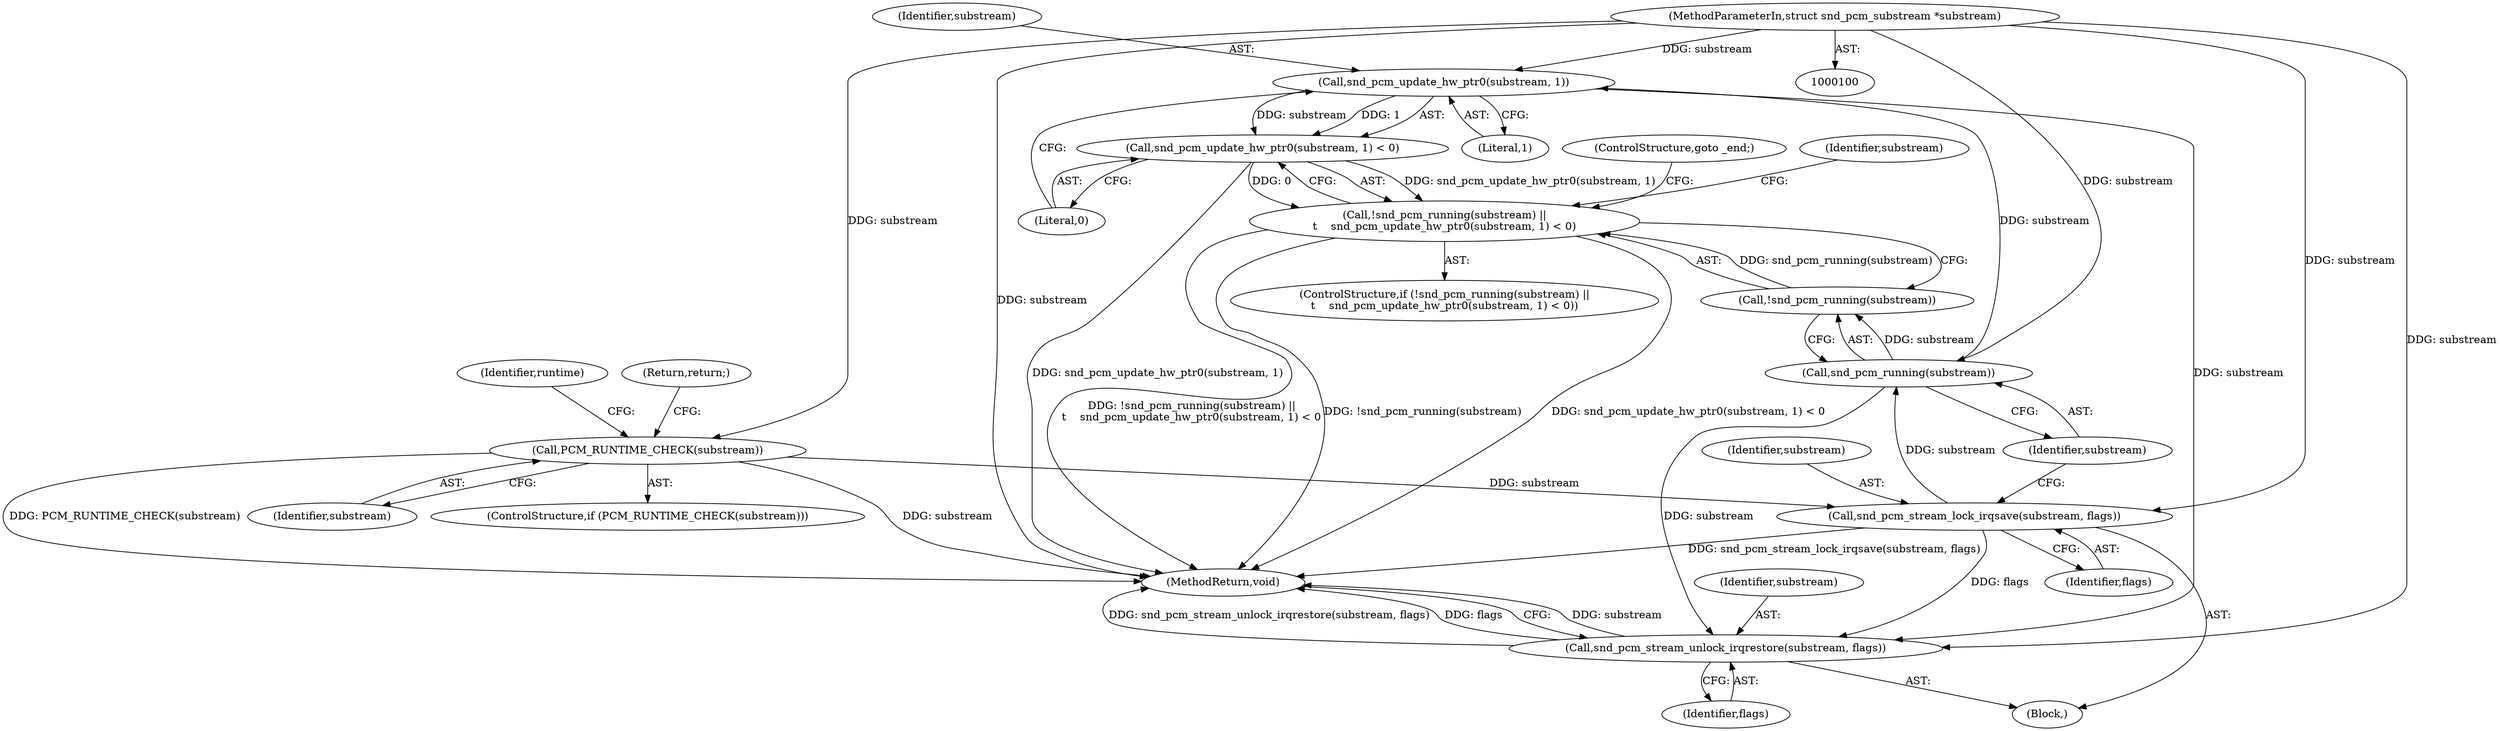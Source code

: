 digraph "0_linux_3aa02cb664c5fb1042958c8d1aa8c35055a2ebc4@API" {
"1000123" [label="(Call,snd_pcm_update_hw_ptr0(substream, 1))"];
"1000120" [label="(Call,snd_pcm_running(substream))"];
"1000114" [label="(Call,snd_pcm_stream_lock_irqsave(substream, flags))"];
"1000106" [label="(Call,PCM_RUNTIME_CHECK(substream))"];
"1000101" [label="(MethodParameterIn,struct snd_pcm_substream *substream)"];
"1000122" [label="(Call,snd_pcm_update_hw_ptr0(substream, 1) < 0)"];
"1000118" [label="(Call,!snd_pcm_running(substream) ||\n\t    snd_pcm_update_hw_ptr0(substream, 1) < 0)"];
"1000145" [label="(Call,snd_pcm_stream_unlock_irqrestore(substream, flags))"];
"1000121" [label="(Identifier,substream)"];
"1000110" [label="(Identifier,runtime)"];
"1000126" [label="(Literal,0)"];
"1000124" [label="(Identifier,substream)"];
"1000148" [label="(MethodReturn,void)"];
"1000107" [label="(Identifier,substream)"];
"1000147" [label="(Identifier,flags)"];
"1000114" [label="(Call,snd_pcm_stream_lock_irqsave(substream, flags))"];
"1000145" [label="(Call,snd_pcm_stream_unlock_irqrestore(substream, flags))"];
"1000106" [label="(Call,PCM_RUNTIME_CHECK(substream))"];
"1000130" [label="(Identifier,substream)"];
"1000105" [label="(ControlStructure,if (PCM_RUNTIME_CHECK(substream)))"];
"1000115" [label="(Identifier,substream)"];
"1000146" [label="(Identifier,substream)"];
"1000122" [label="(Call,snd_pcm_update_hw_ptr0(substream, 1) < 0)"];
"1000116" [label="(Identifier,flags)"];
"1000101" [label="(MethodParameterIn,struct snd_pcm_substream *substream)"];
"1000118" [label="(Call,!snd_pcm_running(substream) ||\n\t    snd_pcm_update_hw_ptr0(substream, 1) < 0)"];
"1000102" [label="(Block,)"];
"1000119" [label="(Call,!snd_pcm_running(substream))"];
"1000120" [label="(Call,snd_pcm_running(substream))"];
"1000117" [label="(ControlStructure,if (!snd_pcm_running(substream) ||\n\t    snd_pcm_update_hw_ptr0(substream, 1) < 0))"];
"1000127" [label="(ControlStructure,goto _end;)"];
"1000108" [label="(Return,return;)"];
"1000123" [label="(Call,snd_pcm_update_hw_ptr0(substream, 1))"];
"1000125" [label="(Literal,1)"];
"1000123" -> "1000122"  [label="AST: "];
"1000123" -> "1000125"  [label="CFG: "];
"1000124" -> "1000123"  [label="AST: "];
"1000125" -> "1000123"  [label="AST: "];
"1000126" -> "1000123"  [label="CFG: "];
"1000123" -> "1000122"  [label="DDG: substream"];
"1000123" -> "1000122"  [label="DDG: 1"];
"1000120" -> "1000123"  [label="DDG: substream"];
"1000101" -> "1000123"  [label="DDG: substream"];
"1000123" -> "1000145"  [label="DDG: substream"];
"1000120" -> "1000119"  [label="AST: "];
"1000120" -> "1000121"  [label="CFG: "];
"1000121" -> "1000120"  [label="AST: "];
"1000119" -> "1000120"  [label="CFG: "];
"1000120" -> "1000119"  [label="DDG: substream"];
"1000114" -> "1000120"  [label="DDG: substream"];
"1000101" -> "1000120"  [label="DDG: substream"];
"1000120" -> "1000145"  [label="DDG: substream"];
"1000114" -> "1000102"  [label="AST: "];
"1000114" -> "1000116"  [label="CFG: "];
"1000115" -> "1000114"  [label="AST: "];
"1000116" -> "1000114"  [label="AST: "];
"1000121" -> "1000114"  [label="CFG: "];
"1000114" -> "1000148"  [label="DDG: snd_pcm_stream_lock_irqsave(substream, flags)"];
"1000106" -> "1000114"  [label="DDG: substream"];
"1000101" -> "1000114"  [label="DDG: substream"];
"1000114" -> "1000145"  [label="DDG: flags"];
"1000106" -> "1000105"  [label="AST: "];
"1000106" -> "1000107"  [label="CFG: "];
"1000107" -> "1000106"  [label="AST: "];
"1000108" -> "1000106"  [label="CFG: "];
"1000110" -> "1000106"  [label="CFG: "];
"1000106" -> "1000148"  [label="DDG: substream"];
"1000106" -> "1000148"  [label="DDG: PCM_RUNTIME_CHECK(substream)"];
"1000101" -> "1000106"  [label="DDG: substream"];
"1000101" -> "1000100"  [label="AST: "];
"1000101" -> "1000148"  [label="DDG: substream"];
"1000101" -> "1000145"  [label="DDG: substream"];
"1000122" -> "1000118"  [label="AST: "];
"1000122" -> "1000126"  [label="CFG: "];
"1000126" -> "1000122"  [label="AST: "];
"1000118" -> "1000122"  [label="CFG: "];
"1000122" -> "1000148"  [label="DDG: snd_pcm_update_hw_ptr0(substream, 1)"];
"1000122" -> "1000118"  [label="DDG: snd_pcm_update_hw_ptr0(substream, 1)"];
"1000122" -> "1000118"  [label="DDG: 0"];
"1000118" -> "1000117"  [label="AST: "];
"1000118" -> "1000119"  [label="CFG: "];
"1000119" -> "1000118"  [label="AST: "];
"1000127" -> "1000118"  [label="CFG: "];
"1000130" -> "1000118"  [label="CFG: "];
"1000118" -> "1000148"  [label="DDG: !snd_pcm_running(substream) ||\n\t    snd_pcm_update_hw_ptr0(substream, 1) < 0"];
"1000118" -> "1000148"  [label="DDG: !snd_pcm_running(substream)"];
"1000118" -> "1000148"  [label="DDG: snd_pcm_update_hw_ptr0(substream, 1) < 0"];
"1000119" -> "1000118"  [label="DDG: snd_pcm_running(substream)"];
"1000145" -> "1000102"  [label="AST: "];
"1000145" -> "1000147"  [label="CFG: "];
"1000146" -> "1000145"  [label="AST: "];
"1000147" -> "1000145"  [label="AST: "];
"1000148" -> "1000145"  [label="CFG: "];
"1000145" -> "1000148"  [label="DDG: substream"];
"1000145" -> "1000148"  [label="DDG: snd_pcm_stream_unlock_irqrestore(substream, flags)"];
"1000145" -> "1000148"  [label="DDG: flags"];
}
